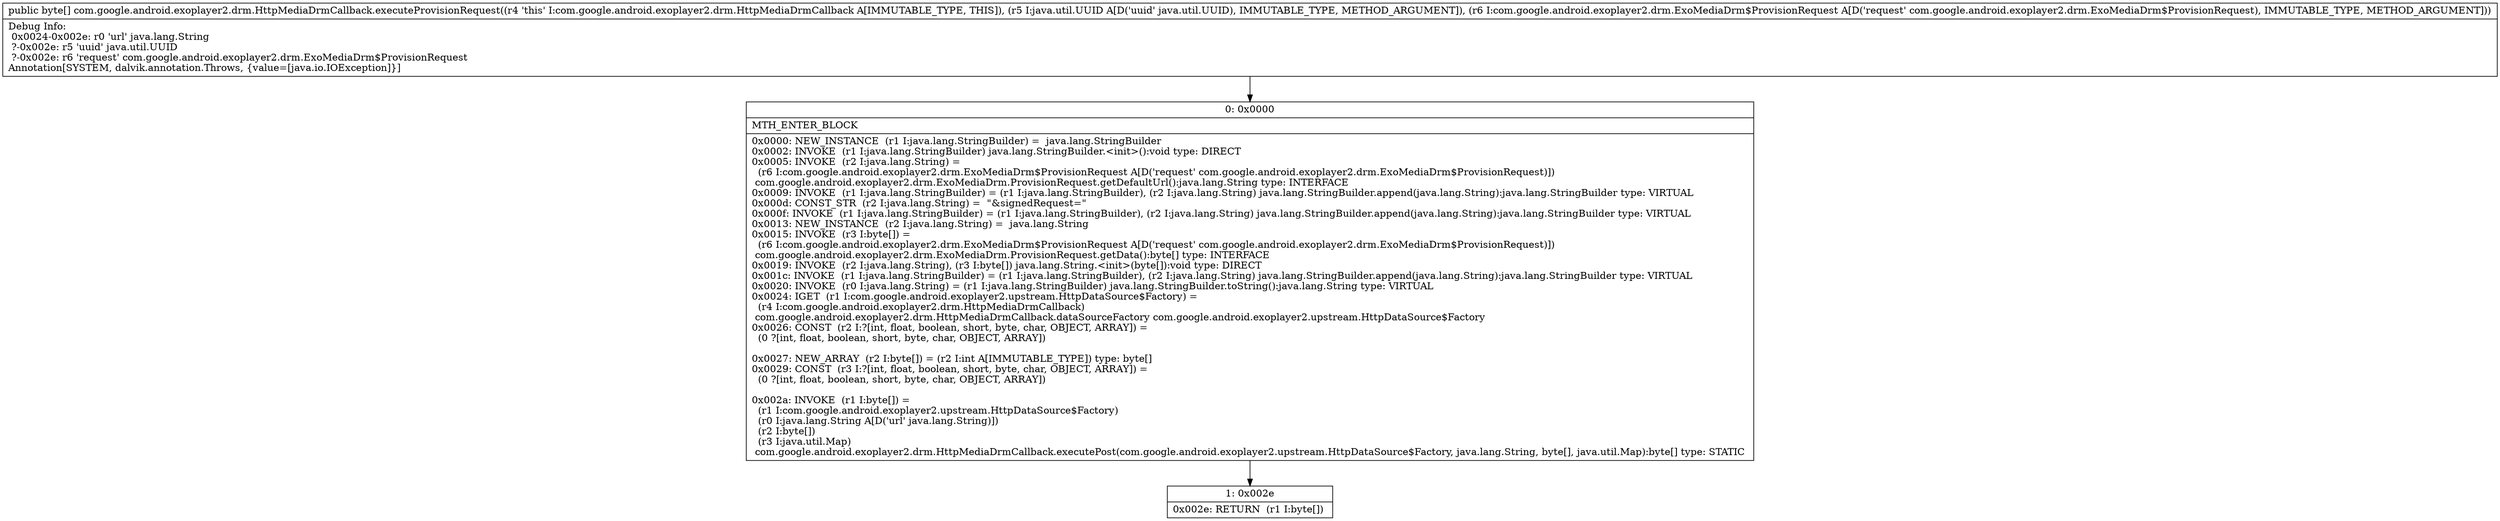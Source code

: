 digraph "CFG forcom.google.android.exoplayer2.drm.HttpMediaDrmCallback.executeProvisionRequest(Ljava\/util\/UUID;Lcom\/google\/android\/exoplayer2\/drm\/ExoMediaDrm$ProvisionRequest;)[B" {
Node_0 [shape=record,label="{0\:\ 0x0000|MTH_ENTER_BLOCK\l|0x0000: NEW_INSTANCE  (r1 I:java.lang.StringBuilder) =  java.lang.StringBuilder \l0x0002: INVOKE  (r1 I:java.lang.StringBuilder) java.lang.StringBuilder.\<init\>():void type: DIRECT \l0x0005: INVOKE  (r2 I:java.lang.String) = \l  (r6 I:com.google.android.exoplayer2.drm.ExoMediaDrm$ProvisionRequest A[D('request' com.google.android.exoplayer2.drm.ExoMediaDrm$ProvisionRequest)])\l com.google.android.exoplayer2.drm.ExoMediaDrm.ProvisionRequest.getDefaultUrl():java.lang.String type: INTERFACE \l0x0009: INVOKE  (r1 I:java.lang.StringBuilder) = (r1 I:java.lang.StringBuilder), (r2 I:java.lang.String) java.lang.StringBuilder.append(java.lang.String):java.lang.StringBuilder type: VIRTUAL \l0x000d: CONST_STR  (r2 I:java.lang.String) =  \"&signedRequest=\" \l0x000f: INVOKE  (r1 I:java.lang.StringBuilder) = (r1 I:java.lang.StringBuilder), (r2 I:java.lang.String) java.lang.StringBuilder.append(java.lang.String):java.lang.StringBuilder type: VIRTUAL \l0x0013: NEW_INSTANCE  (r2 I:java.lang.String) =  java.lang.String \l0x0015: INVOKE  (r3 I:byte[]) = \l  (r6 I:com.google.android.exoplayer2.drm.ExoMediaDrm$ProvisionRequest A[D('request' com.google.android.exoplayer2.drm.ExoMediaDrm$ProvisionRequest)])\l com.google.android.exoplayer2.drm.ExoMediaDrm.ProvisionRequest.getData():byte[] type: INTERFACE \l0x0019: INVOKE  (r2 I:java.lang.String), (r3 I:byte[]) java.lang.String.\<init\>(byte[]):void type: DIRECT \l0x001c: INVOKE  (r1 I:java.lang.StringBuilder) = (r1 I:java.lang.StringBuilder), (r2 I:java.lang.String) java.lang.StringBuilder.append(java.lang.String):java.lang.StringBuilder type: VIRTUAL \l0x0020: INVOKE  (r0 I:java.lang.String) = (r1 I:java.lang.StringBuilder) java.lang.StringBuilder.toString():java.lang.String type: VIRTUAL \l0x0024: IGET  (r1 I:com.google.android.exoplayer2.upstream.HttpDataSource$Factory) = \l  (r4 I:com.google.android.exoplayer2.drm.HttpMediaDrmCallback)\l com.google.android.exoplayer2.drm.HttpMediaDrmCallback.dataSourceFactory com.google.android.exoplayer2.upstream.HttpDataSource$Factory \l0x0026: CONST  (r2 I:?[int, float, boolean, short, byte, char, OBJECT, ARRAY]) = \l  (0 ?[int, float, boolean, short, byte, char, OBJECT, ARRAY])\l \l0x0027: NEW_ARRAY  (r2 I:byte[]) = (r2 I:int A[IMMUTABLE_TYPE]) type: byte[] \l0x0029: CONST  (r3 I:?[int, float, boolean, short, byte, char, OBJECT, ARRAY]) = \l  (0 ?[int, float, boolean, short, byte, char, OBJECT, ARRAY])\l \l0x002a: INVOKE  (r1 I:byte[]) = \l  (r1 I:com.google.android.exoplayer2.upstream.HttpDataSource$Factory)\l  (r0 I:java.lang.String A[D('url' java.lang.String)])\l  (r2 I:byte[])\l  (r3 I:java.util.Map)\l com.google.android.exoplayer2.drm.HttpMediaDrmCallback.executePost(com.google.android.exoplayer2.upstream.HttpDataSource$Factory, java.lang.String, byte[], java.util.Map):byte[] type: STATIC \l}"];
Node_1 [shape=record,label="{1\:\ 0x002e|0x002e: RETURN  (r1 I:byte[]) \l}"];
MethodNode[shape=record,label="{public byte[] com.google.android.exoplayer2.drm.HttpMediaDrmCallback.executeProvisionRequest((r4 'this' I:com.google.android.exoplayer2.drm.HttpMediaDrmCallback A[IMMUTABLE_TYPE, THIS]), (r5 I:java.util.UUID A[D('uuid' java.util.UUID), IMMUTABLE_TYPE, METHOD_ARGUMENT]), (r6 I:com.google.android.exoplayer2.drm.ExoMediaDrm$ProvisionRequest A[D('request' com.google.android.exoplayer2.drm.ExoMediaDrm$ProvisionRequest), IMMUTABLE_TYPE, METHOD_ARGUMENT]))  | Debug Info:\l  0x0024\-0x002e: r0 'url' java.lang.String\l  ?\-0x002e: r5 'uuid' java.util.UUID\l  ?\-0x002e: r6 'request' com.google.android.exoplayer2.drm.ExoMediaDrm$ProvisionRequest\lAnnotation[SYSTEM, dalvik.annotation.Throws, \{value=[java.io.IOException]\}]\l}"];
MethodNode -> Node_0;
Node_0 -> Node_1;
}

